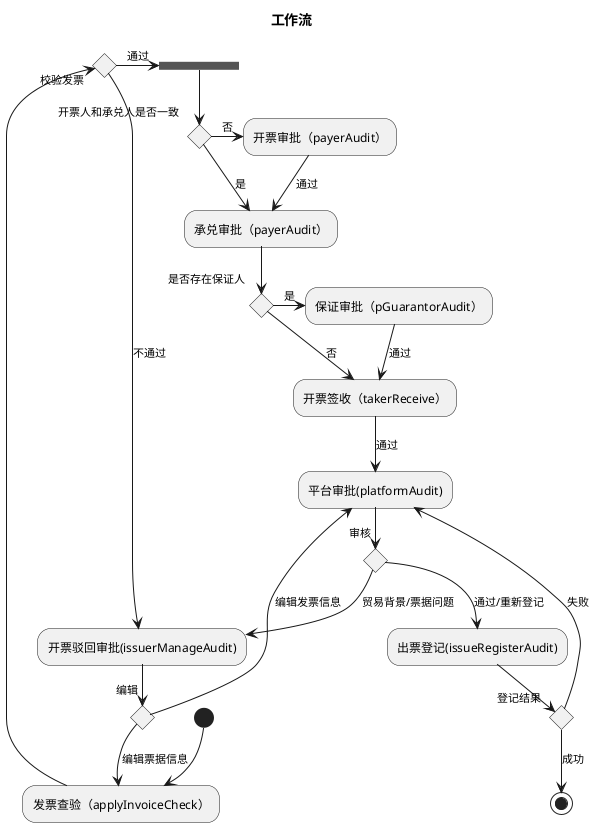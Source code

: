 @startuml

title 工作流


(*) --> "发票查验（applyInvoiceCheck）"
if "校验发票" then
   ->[通过] === 中间流程汇总点1 ===

   if "开票人和承兑人是否一致" then
    ->[是] "承兑审批（payerAudit）"
   else
    ->[否] "开票审批（payerAudit）"
    -->[通过] "承兑审批（payerAudit）"
   endif

   if "是否存在保证人" then
   ->[是] "保证审批（pGuarantorAudit）"
   -->[通过] "开票签收（takerReceive）"
   else
   ->[否] "开票签收（takerReceive）"
   endif

   -->[通过] "平台审批(platformAudit)"

   if "审核" then
   -->[贸易背景/票据问题] "开票驳回审批(issuerManageAudit)"
   else
    -->[通过/重新登记] "出票登记(issueRegisterAudit)"
   endif

   if "登记结果" then
   -->[成功] (*)
   else
   -->[失败] "平台审批(platformAudit)"
   endif



else
   ->[不通过] "开票驳回审批(issuerManageAudit)"
   if "编辑" then
   -->[编辑票据信息] "发票查验（applyInvoiceCheck）"
   else
   -->[编辑发票信息] "平台审批(platformAudit)"
   endif
endif



@enduml